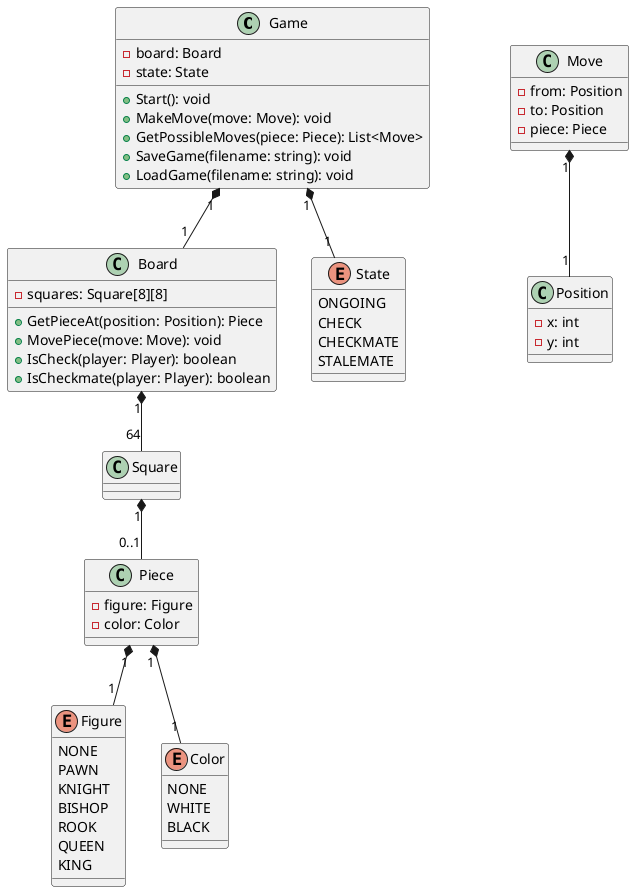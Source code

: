 @startuml class_diagram
class Game {
  -board: Board
  -state: State
  +Start(): void
  +MakeMove(move: Move): void
  +GetPossibleMoves(piece: Piece): List<Move>
  +SaveGame(filename: string): void
  +LoadGame(filename: string): void
}

class Board {
  -squares: Square[8][8]
  +GetPieceAt(position: Position): Piece
  +MovePiece(move: Move): void
  +IsCheck(player: Player): boolean
  +IsCheckmate(player: Player): boolean
}

class Piece {
  -figure: Figure
  -color: Color
}

class Move {
  -from: Position
  -to: Position
  -piece: Piece
}

class Position {
  -x: int
  -y: int
}

enum Figure {
  NONE
  PAWN
  KNIGHT
  BISHOP
  ROOK
  QUEEN
  KING
}

enum Color {
  NONE
  WHITE
  BLACK
}

enum State {
  ONGOING
  CHECK
  CHECKMATE
  STALEMATE
}

Game "1" *-- "1" Board
Board "1" *-- "64" Square
Square "1" *-- "0..1" Piece
Game "1" *-- "1" State
Move "1" *-- "1" Position
Piece "1" *-- "1" Color
Piece "1" *-- "1" Figure
@enduml